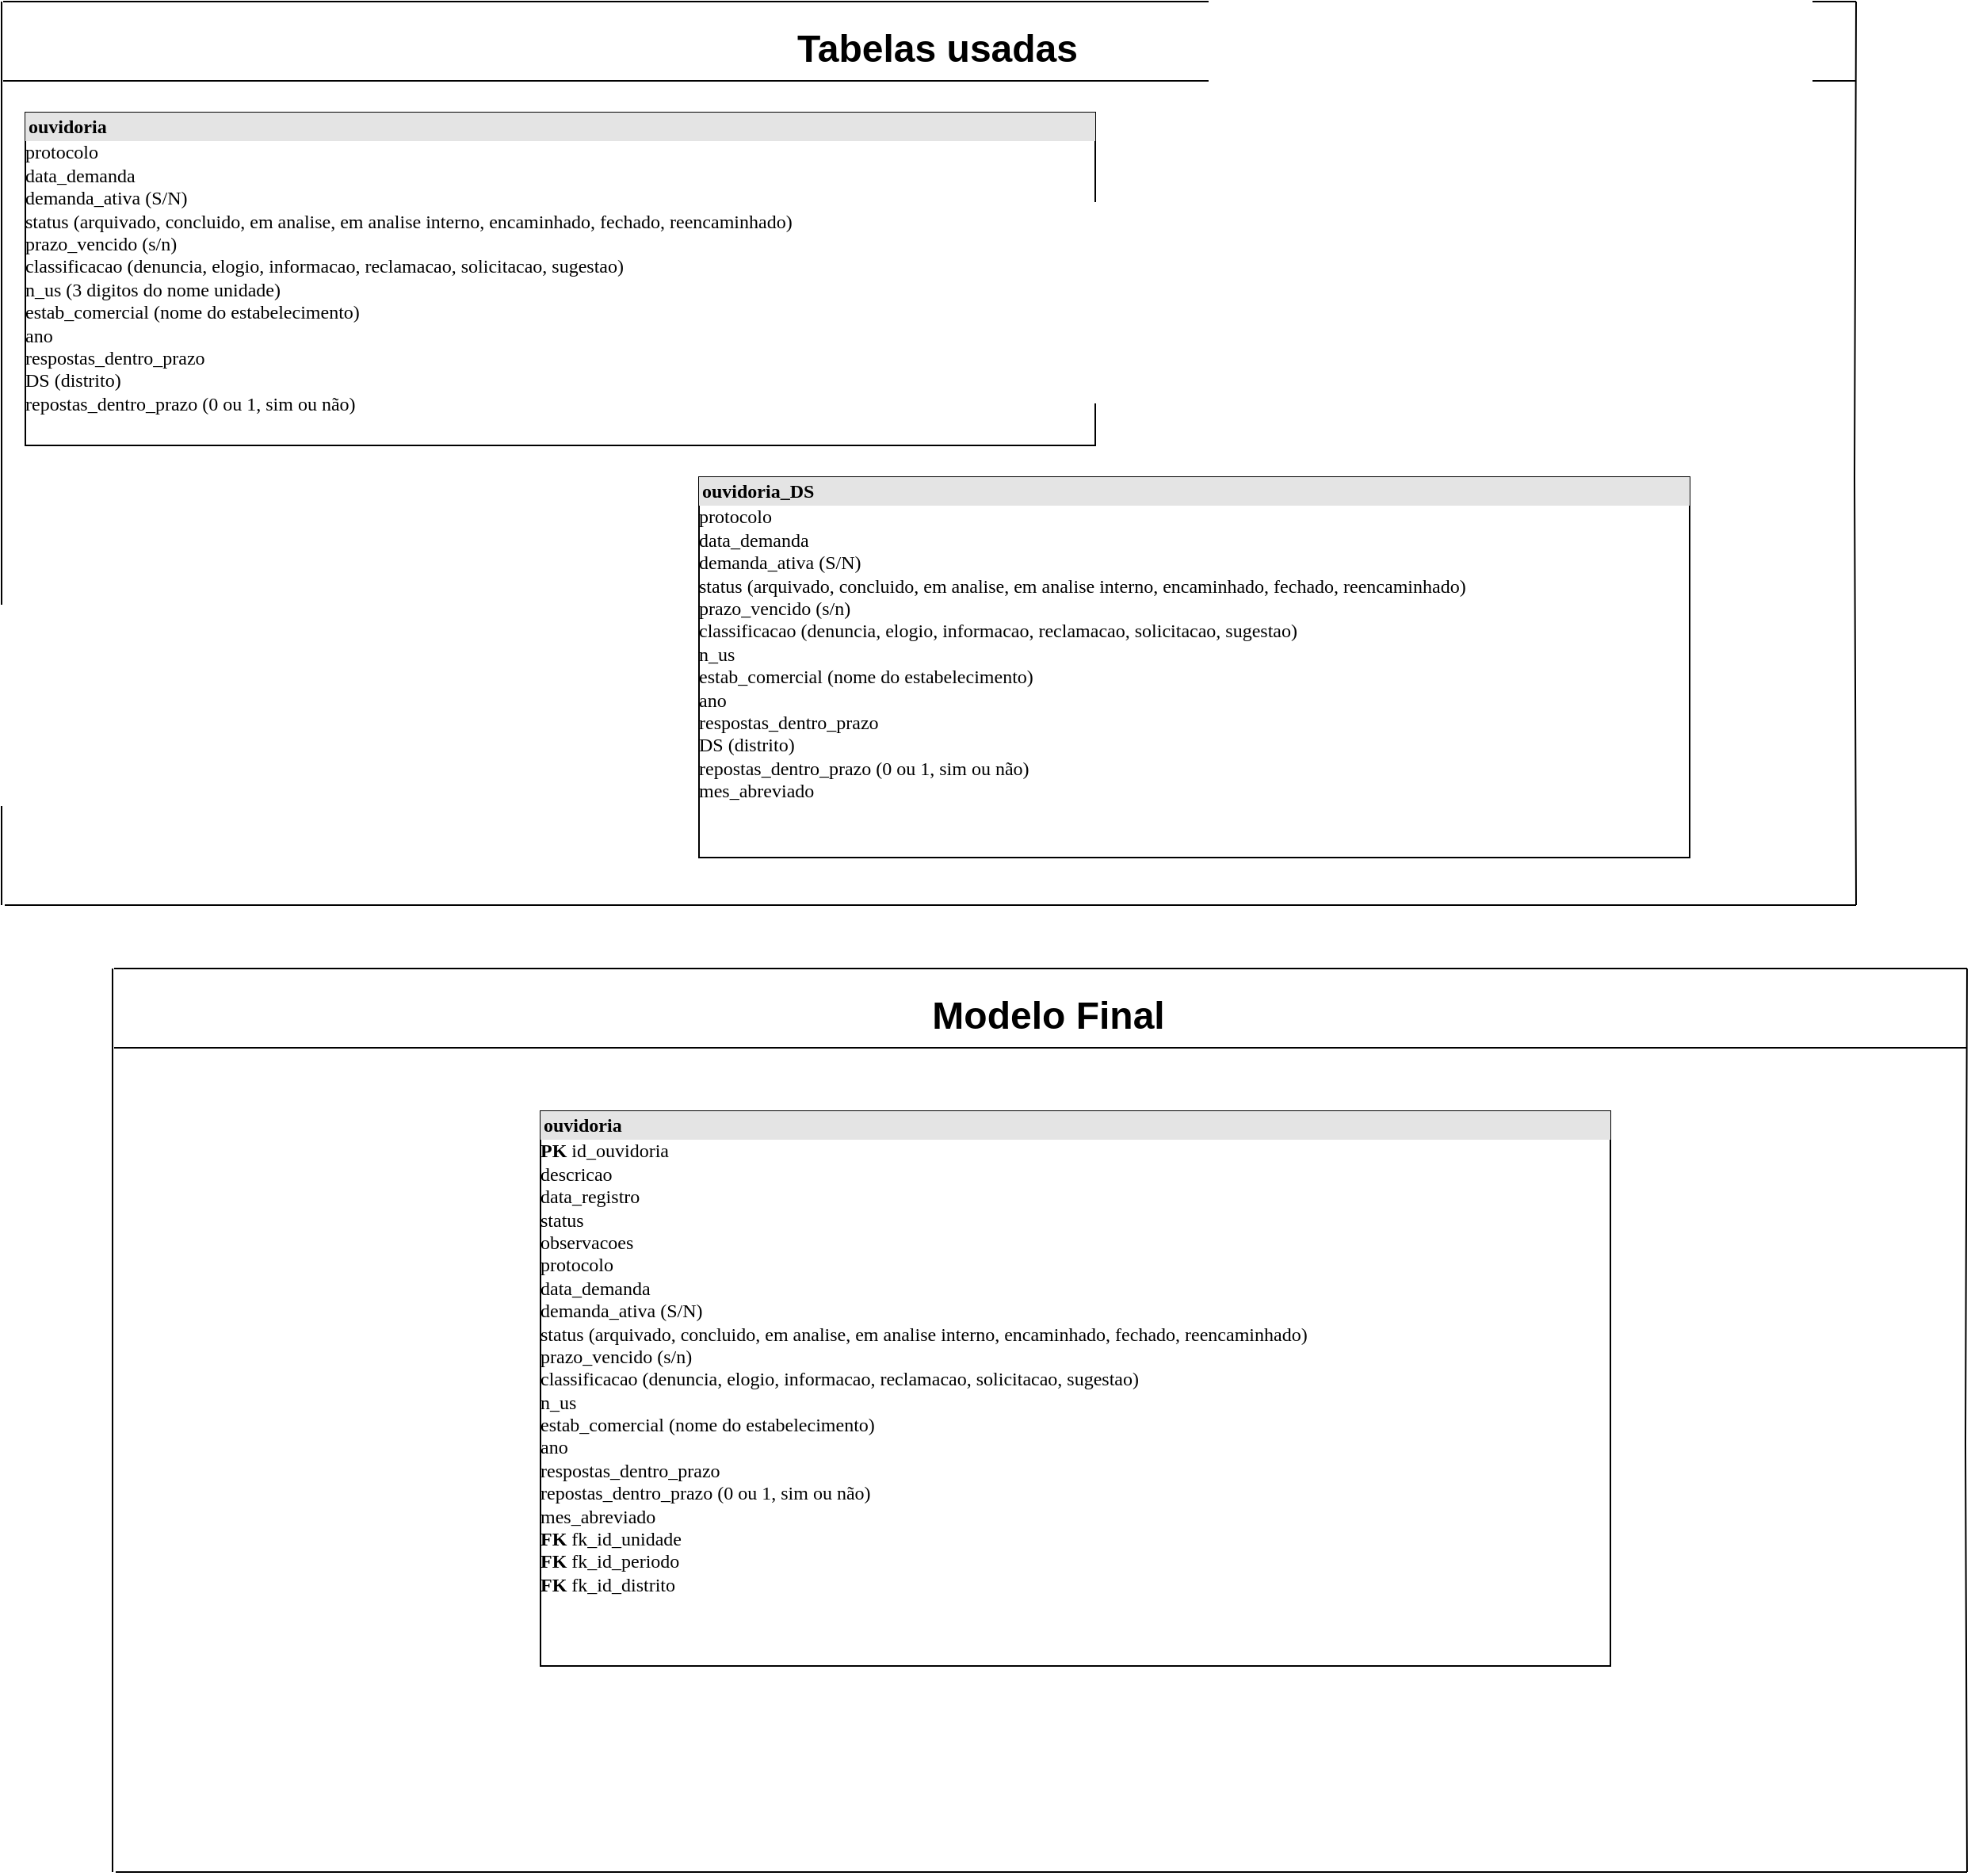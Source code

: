 <mxfile version="24.6.4" type="device">
  <diagram name="Página-1" id="J0vRUelUGUvv4VLrvrKp">
    <mxGraphModel dx="2501" dy="844" grid="1" gridSize="10" guides="1" tooltips="1" connect="1" arrows="1" fold="1" page="1" pageScale="1" pageWidth="827" pageHeight="1169" math="0" shadow="0">
      <root>
        <mxCell id="0" />
        <mxCell id="1" parent="0" />
        <mxCell id="jkdSOHjaiL1za2gb9_ui-1" value="Tabelas usadas" style="text;strokeColor=none;fillColor=none;html=1;fontSize=24;fontStyle=1;verticalAlign=middle;align=center;" vertex="1" parent="1">
          <mxGeometry x="170" y="39" width="160" height="41" as="geometry" />
        </mxCell>
        <mxCell id="jkdSOHjaiL1za2gb9_ui-2" value="" style="endArrow=none;html=1;rounded=0;" edge="1" parent="1">
          <mxGeometry width="50" height="50" relative="1" as="geometry">
            <mxPoint x="-340" y="600" as="sourcePoint" />
            <mxPoint x="-340" y="30" as="targetPoint" />
          </mxGeometry>
        </mxCell>
        <mxCell id="jkdSOHjaiL1za2gb9_ui-3" value="" style="endArrow=none;html=1;rounded=0;" edge="1" parent="1">
          <mxGeometry width="50" height="50" relative="1" as="geometry">
            <mxPoint x="830" y="600" as="sourcePoint" />
            <mxPoint x="830" y="30" as="targetPoint" />
            <Array as="points">
              <mxPoint x="829" y="330" />
            </Array>
          </mxGeometry>
        </mxCell>
        <mxCell id="jkdSOHjaiL1za2gb9_ui-4" value="" style="endArrow=none;html=1;rounded=0;" edge="1" parent="1">
          <mxGeometry width="50" height="50" relative="1" as="geometry">
            <mxPoint x="830" y="600" as="sourcePoint" />
            <mxPoint x="-338" y="600" as="targetPoint" />
          </mxGeometry>
        </mxCell>
        <mxCell id="jkdSOHjaiL1za2gb9_ui-5" value="" style="endArrow=none;html=1;rounded=0;" edge="1" parent="1">
          <mxGeometry width="50" height="50" relative="1" as="geometry">
            <mxPoint x="830" y="30" as="sourcePoint" />
            <mxPoint x="-339" y="30" as="targetPoint" />
          </mxGeometry>
        </mxCell>
        <mxCell id="jkdSOHjaiL1za2gb9_ui-6" value="" style="endArrow=none;html=1;rounded=0;" edge="1" parent="1">
          <mxGeometry width="50" height="50" relative="1" as="geometry">
            <mxPoint x="830" y="80" as="sourcePoint" />
            <mxPoint x="-339" y="80" as="targetPoint" />
          </mxGeometry>
        </mxCell>
        <mxCell id="jkdSOHjaiL1za2gb9_ui-7" value="&lt;div style=&quot;box-sizing:border-box;width:100%;background:#e4e4e4;padding:2px;&quot;&gt;&lt;b&gt;ouvidoria&lt;/b&gt;&lt;/div&gt;protocolo&lt;div&gt;data_demanda&lt;/div&gt;&lt;div&gt;demanda_ativa (S/N)&lt;/div&gt;&lt;div&gt;status (arquivado, concluido, em analise, em analise interno, encaminhado, fechado, reencaminhado)&lt;/div&gt;&lt;div&gt;prazo_vencido (s/n)&lt;/div&gt;&lt;div&gt;classificacao (denuncia, elogio, informacao, reclamacao, solicitacao, sugestao)&lt;/div&gt;&lt;div&gt;n_us (3 digitos do nome unidade)&lt;/div&gt;&lt;div&gt;estab_comercial (nome do estabelecimento)&lt;/div&gt;&lt;div&gt;ano&lt;/div&gt;&lt;div&gt;respostas_dentro_prazo&lt;/div&gt;&lt;div&gt;DS (distrito)&lt;/div&gt;&lt;div&gt;repostas_dentro_prazo (0 ou 1, sim ou não)&lt;/div&gt;&lt;div&gt;&lt;br&gt;&lt;/div&gt;&lt;div&gt;&lt;br&gt;&lt;table style=&quot;width:100%;font-size:1em;&quot; cellpadding=&quot;2&quot; cellspacing=&quot;0&quot;&gt;&lt;tbody&gt;&lt;tr&gt;&lt;td&gt;&lt;/td&gt;&lt;td&gt;&lt;br&gt;&lt;br&gt;&lt;/td&gt;&lt;/tr&gt;&lt;tr&gt;&lt;td&gt;&lt;/td&gt;&lt;td&gt;&lt;br&gt;&lt;br&gt;&lt;/td&gt;&lt;/tr&gt;&lt;tr&gt;&lt;td&gt;&lt;/td&gt;&lt;td&gt;&lt;br&gt;&lt;br&gt;&lt;/td&gt;&lt;/tr&gt;&lt;/tbody&gt;&lt;/table&gt;&lt;/div&gt;" style="verticalAlign=top;align=left;overflow=fill;html=1;rounded=0;shadow=0;comic=0;labelBackgroundColor=none;strokeWidth=1;fontFamily=Verdana;fontSize=12" vertex="1" parent="1">
          <mxGeometry x="-325" y="100" width="675" height="210" as="geometry" />
        </mxCell>
        <mxCell id="jkdSOHjaiL1za2gb9_ui-11" value="&lt;div style=&quot;box-sizing:border-box;width:100%;background:#e4e4e4;padding:2px;&quot;&gt;&lt;b&gt;ouvidoria_DS&lt;/b&gt;&lt;/div&gt;protocolo&lt;div&gt;data_demanda&lt;/div&gt;&lt;div&gt;demanda_ativa (S/N)&lt;/div&gt;&lt;div&gt;status (arquivado, concluido, em analise, em analise interno, encaminhado, fechado, reencaminhado)&lt;/div&gt;&lt;div&gt;prazo_vencido (s/n)&lt;/div&gt;&lt;div&gt;classificacao (denuncia, elogio, informacao, reclamacao, solicitacao, sugestao)&lt;/div&gt;&lt;div&gt;n_us&lt;/div&gt;&lt;div&gt;estab_comercial (nome do estabelecimento)&lt;/div&gt;&lt;div&gt;ano&lt;/div&gt;&lt;div&gt;respostas_dentro_prazo&lt;/div&gt;&lt;div&gt;DS (distrito)&lt;/div&gt;&lt;div&gt;repostas_dentro_prazo (0 ou 1, sim ou não)&lt;/div&gt;&lt;div&gt;mes_abreviado&lt;/div&gt;&lt;table style=&quot;width:100%;font-size:1em;&quot; cellpadding=&quot;2&quot; cellspacing=&quot;0&quot;&gt;&lt;tbody&gt;&lt;tr&gt;&lt;td&gt;&lt;/td&gt;&lt;td&gt;&lt;br&gt;&lt;br&gt;&lt;/td&gt;&lt;/tr&gt;&lt;tr&gt;&lt;td&gt;&lt;/td&gt;&lt;td&gt;&lt;br&gt;&lt;br&gt;&lt;/td&gt;&lt;/tr&gt;&lt;/tbody&gt;&lt;/table&gt;" style="verticalAlign=top;align=left;overflow=fill;html=1;rounded=0;shadow=0;comic=0;labelBackgroundColor=none;strokeWidth=1;fontFamily=Verdana;fontSize=12" vertex="1" parent="1">
          <mxGeometry x="100" y="330" width="625" height="240" as="geometry" />
        </mxCell>
        <mxCell id="jkdSOHjaiL1za2gb9_ui-12" value="Modelo Final" style="text;strokeColor=none;fillColor=none;html=1;fontSize=24;fontStyle=1;verticalAlign=middle;align=center;" vertex="1" parent="1">
          <mxGeometry x="240" y="649" width="160" height="41" as="geometry" />
        </mxCell>
        <mxCell id="jkdSOHjaiL1za2gb9_ui-13" value="" style="endArrow=none;html=1;rounded=0;" edge="1" parent="1">
          <mxGeometry width="50" height="50" relative="1" as="geometry">
            <mxPoint x="-270" y="1210" as="sourcePoint" />
            <mxPoint x="-270" y="640" as="targetPoint" />
          </mxGeometry>
        </mxCell>
        <mxCell id="jkdSOHjaiL1za2gb9_ui-14" value="" style="endArrow=none;html=1;rounded=0;" edge="1" parent="1">
          <mxGeometry width="50" height="50" relative="1" as="geometry">
            <mxPoint x="900" y="1210" as="sourcePoint" />
            <mxPoint x="900" y="640" as="targetPoint" />
            <Array as="points">
              <mxPoint x="899" y="940" />
            </Array>
          </mxGeometry>
        </mxCell>
        <mxCell id="jkdSOHjaiL1za2gb9_ui-15" value="" style="endArrow=none;html=1;rounded=0;" edge="1" parent="1">
          <mxGeometry width="50" height="50" relative="1" as="geometry">
            <mxPoint x="900" y="1210" as="sourcePoint" />
            <mxPoint x="-268" y="1210" as="targetPoint" />
          </mxGeometry>
        </mxCell>
        <mxCell id="jkdSOHjaiL1za2gb9_ui-16" value="" style="endArrow=none;html=1;rounded=0;" edge="1" parent="1">
          <mxGeometry width="50" height="50" relative="1" as="geometry">
            <mxPoint x="900" y="640" as="sourcePoint" />
            <mxPoint x="-269" y="640" as="targetPoint" />
          </mxGeometry>
        </mxCell>
        <mxCell id="jkdSOHjaiL1za2gb9_ui-17" value="" style="endArrow=none;html=1;rounded=0;" edge="1" parent="1">
          <mxGeometry width="50" height="50" relative="1" as="geometry">
            <mxPoint x="900" y="690" as="sourcePoint" />
            <mxPoint x="-269" y="690" as="targetPoint" />
          </mxGeometry>
        </mxCell>
        <mxCell id="jkdSOHjaiL1za2gb9_ui-18" value="&lt;div style=&quot;box-sizing:border-box;width:100%;background:#e4e4e4;padding:2px;&quot;&gt;&lt;b&gt;ouvidoria&lt;/b&gt;&lt;/div&gt;&lt;b&gt;PK &lt;/b&gt;id_ouvidoria&lt;div&gt;descricao&lt;/div&gt;&lt;div&gt;data_registro&lt;/div&gt;&lt;div&gt;status&lt;/div&gt;&lt;div&gt;observacoes&lt;/div&gt;&lt;div&gt;protocolo&lt;div&gt;data_demanda&lt;/div&gt;&lt;div&gt;demanda_ativa (S/N)&lt;/div&gt;&lt;div&gt;status (arquivado, concluido, em analise, em analise interno, encaminhado, fechado, reencaminhado)&lt;/div&gt;&lt;div&gt;prazo_vencido (s/n)&lt;/div&gt;&lt;div&gt;classificacao (denuncia, elogio, informacao, reclamacao, solicitacao, sugestao)&lt;/div&gt;&lt;div&gt;n_us&lt;/div&gt;&lt;div&gt;estab_comercial (nome do estabelecimento)&lt;/div&gt;&lt;div&gt;ano&lt;/div&gt;&lt;div&gt;respostas_dentro_prazo&lt;/div&gt;&lt;div&gt;repostas_dentro_prazo (0 ou 1, sim ou não)&lt;/div&gt;&lt;div&gt;mes_abreviado&lt;/div&gt;&lt;/div&gt;&lt;div&gt;&lt;div&gt;&lt;b&gt;FK&amp;nbsp;&lt;/b&gt;fk_id_unidade&lt;/div&gt;&lt;div&gt;&lt;b style=&quot;background-color: initial;&quot;&gt;FK&amp;nbsp;&lt;/b&gt;fk_id_periodo&lt;/div&gt;&lt;div&gt;&lt;b style=&quot;background-color: initial;&quot;&gt;FK&amp;nbsp;&lt;/b&gt;fk_id_distrito&lt;/div&gt;&lt;/div&gt;&lt;div&gt;&lt;br&gt;&lt;div&gt;&lt;br&gt;&lt;/div&gt;&lt;div&gt;&lt;br&gt;&lt;table style=&quot;width:100%;font-size:1em;&quot; cellpadding=&quot;2&quot; cellspacing=&quot;0&quot;&gt;&lt;tbody&gt;&lt;tr&gt;&lt;td&gt;&lt;/td&gt;&lt;td&gt;&lt;br&gt;&lt;br&gt;&lt;/td&gt;&lt;/tr&gt;&lt;tr&gt;&lt;td&gt;&lt;/td&gt;&lt;td&gt;&lt;br&gt;&lt;br&gt;&lt;/td&gt;&lt;/tr&gt;&lt;tr&gt;&lt;td&gt;&lt;/td&gt;&lt;td&gt;&lt;br&gt;&lt;br&gt;&lt;/td&gt;&lt;/tr&gt;&lt;/tbody&gt;&lt;/table&gt;&lt;/div&gt;&lt;/div&gt;" style="verticalAlign=top;align=left;overflow=fill;html=1;rounded=0;shadow=0;comic=0;labelBackgroundColor=none;strokeWidth=1;fontFamily=Verdana;fontSize=12" vertex="1" parent="1">
          <mxGeometry y="730" width="675" height="350" as="geometry" />
        </mxCell>
      </root>
    </mxGraphModel>
  </diagram>
</mxfile>

